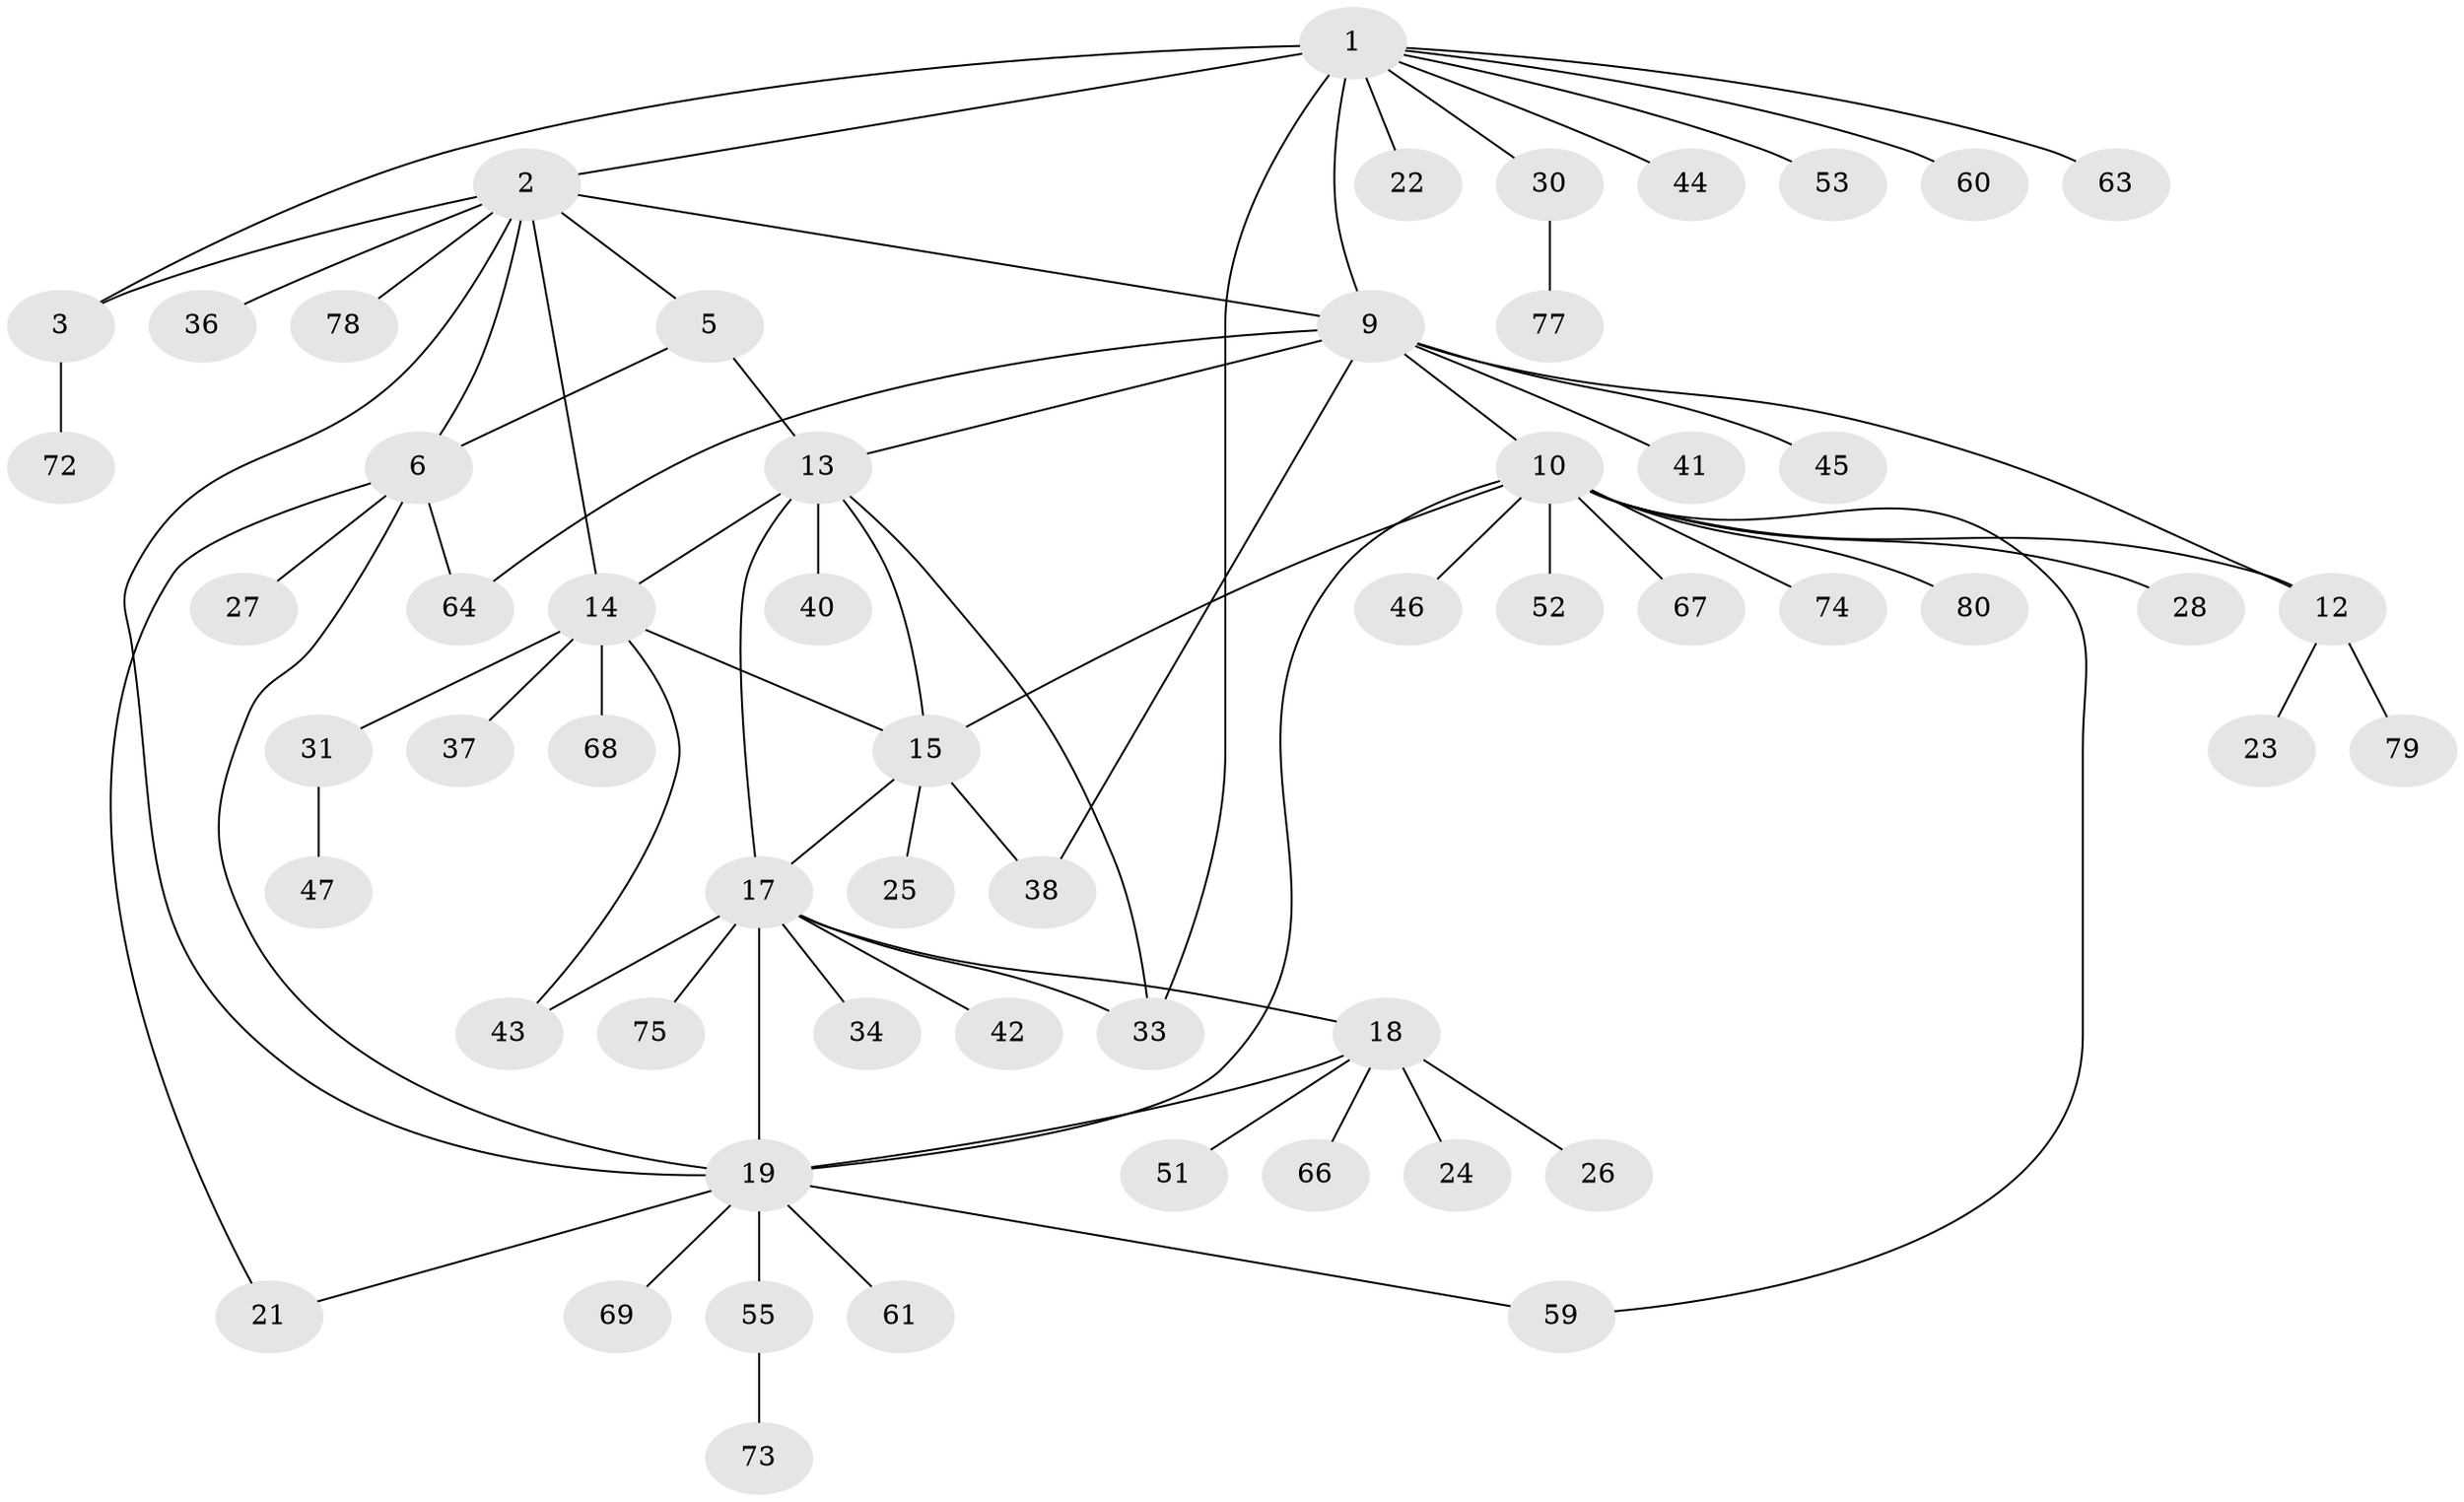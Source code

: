 // Generated by graph-tools (version 1.1) at 2025/52/02/27/25 19:52:17]
// undirected, 58 vertices, 77 edges
graph export_dot {
graph [start="1"]
  node [color=gray90,style=filled];
  1 [super="+4"];
  2 [super="+8"];
  3;
  5 [super="+49"];
  6 [super="+7"];
  9 [super="+39"];
  10 [super="+11"];
  12 [super="+71"];
  13 [super="+16"];
  14 [super="+32"];
  15 [super="+35"];
  17 [super="+29"];
  18 [super="+62"];
  19 [super="+20"];
  21 [super="+58"];
  22;
  23 [super="+56"];
  24;
  25;
  26;
  27 [super="+54"];
  28;
  30 [super="+65"];
  31;
  33 [super="+76"];
  34;
  36;
  37;
  38;
  40 [super="+57"];
  41;
  42;
  43;
  44 [super="+50"];
  45;
  46;
  47 [super="+48"];
  51;
  52;
  53;
  55;
  59;
  60;
  61;
  63;
  64;
  66;
  67;
  68 [super="+70"];
  69;
  72;
  73;
  74;
  75;
  77;
  78;
  79;
  80;
  1 -- 2 [weight=2];
  1 -- 3 [weight=2];
  1 -- 9;
  1 -- 33;
  1 -- 44;
  1 -- 53;
  1 -- 22;
  1 -- 60;
  1 -- 30;
  1 -- 63;
  2 -- 3;
  2 -- 14;
  2 -- 36;
  2 -- 78;
  2 -- 5;
  2 -- 6 [weight=2];
  2 -- 9;
  2 -- 19;
  3 -- 72;
  5 -- 6 [weight=2];
  5 -- 13;
  6 -- 27;
  6 -- 64;
  6 -- 19;
  6 -- 21;
  9 -- 10 [weight=2];
  9 -- 12;
  9 -- 38;
  9 -- 41;
  9 -- 45;
  9 -- 64;
  9 -- 13;
  10 -- 12 [weight=2];
  10 -- 19;
  10 -- 52;
  10 -- 59;
  10 -- 74;
  10 -- 67;
  10 -- 46;
  10 -- 15;
  10 -- 80;
  10 -- 28;
  12 -- 23;
  12 -- 79;
  13 -- 14 [weight=2];
  13 -- 15 [weight=2];
  13 -- 17;
  13 -- 40;
  13 -- 33;
  14 -- 15;
  14 -- 31;
  14 -- 37;
  14 -- 43;
  14 -- 68;
  15 -- 25;
  15 -- 17;
  15 -- 38;
  17 -- 18;
  17 -- 19 [weight=2];
  17 -- 33;
  17 -- 34;
  17 -- 42;
  17 -- 43;
  17 -- 75;
  18 -- 19 [weight=2];
  18 -- 24;
  18 -- 26;
  18 -- 51;
  18 -- 66;
  19 -- 59;
  19 -- 69;
  19 -- 55;
  19 -- 61;
  19 -- 21;
  30 -- 77;
  31 -- 47;
  55 -- 73;
}
